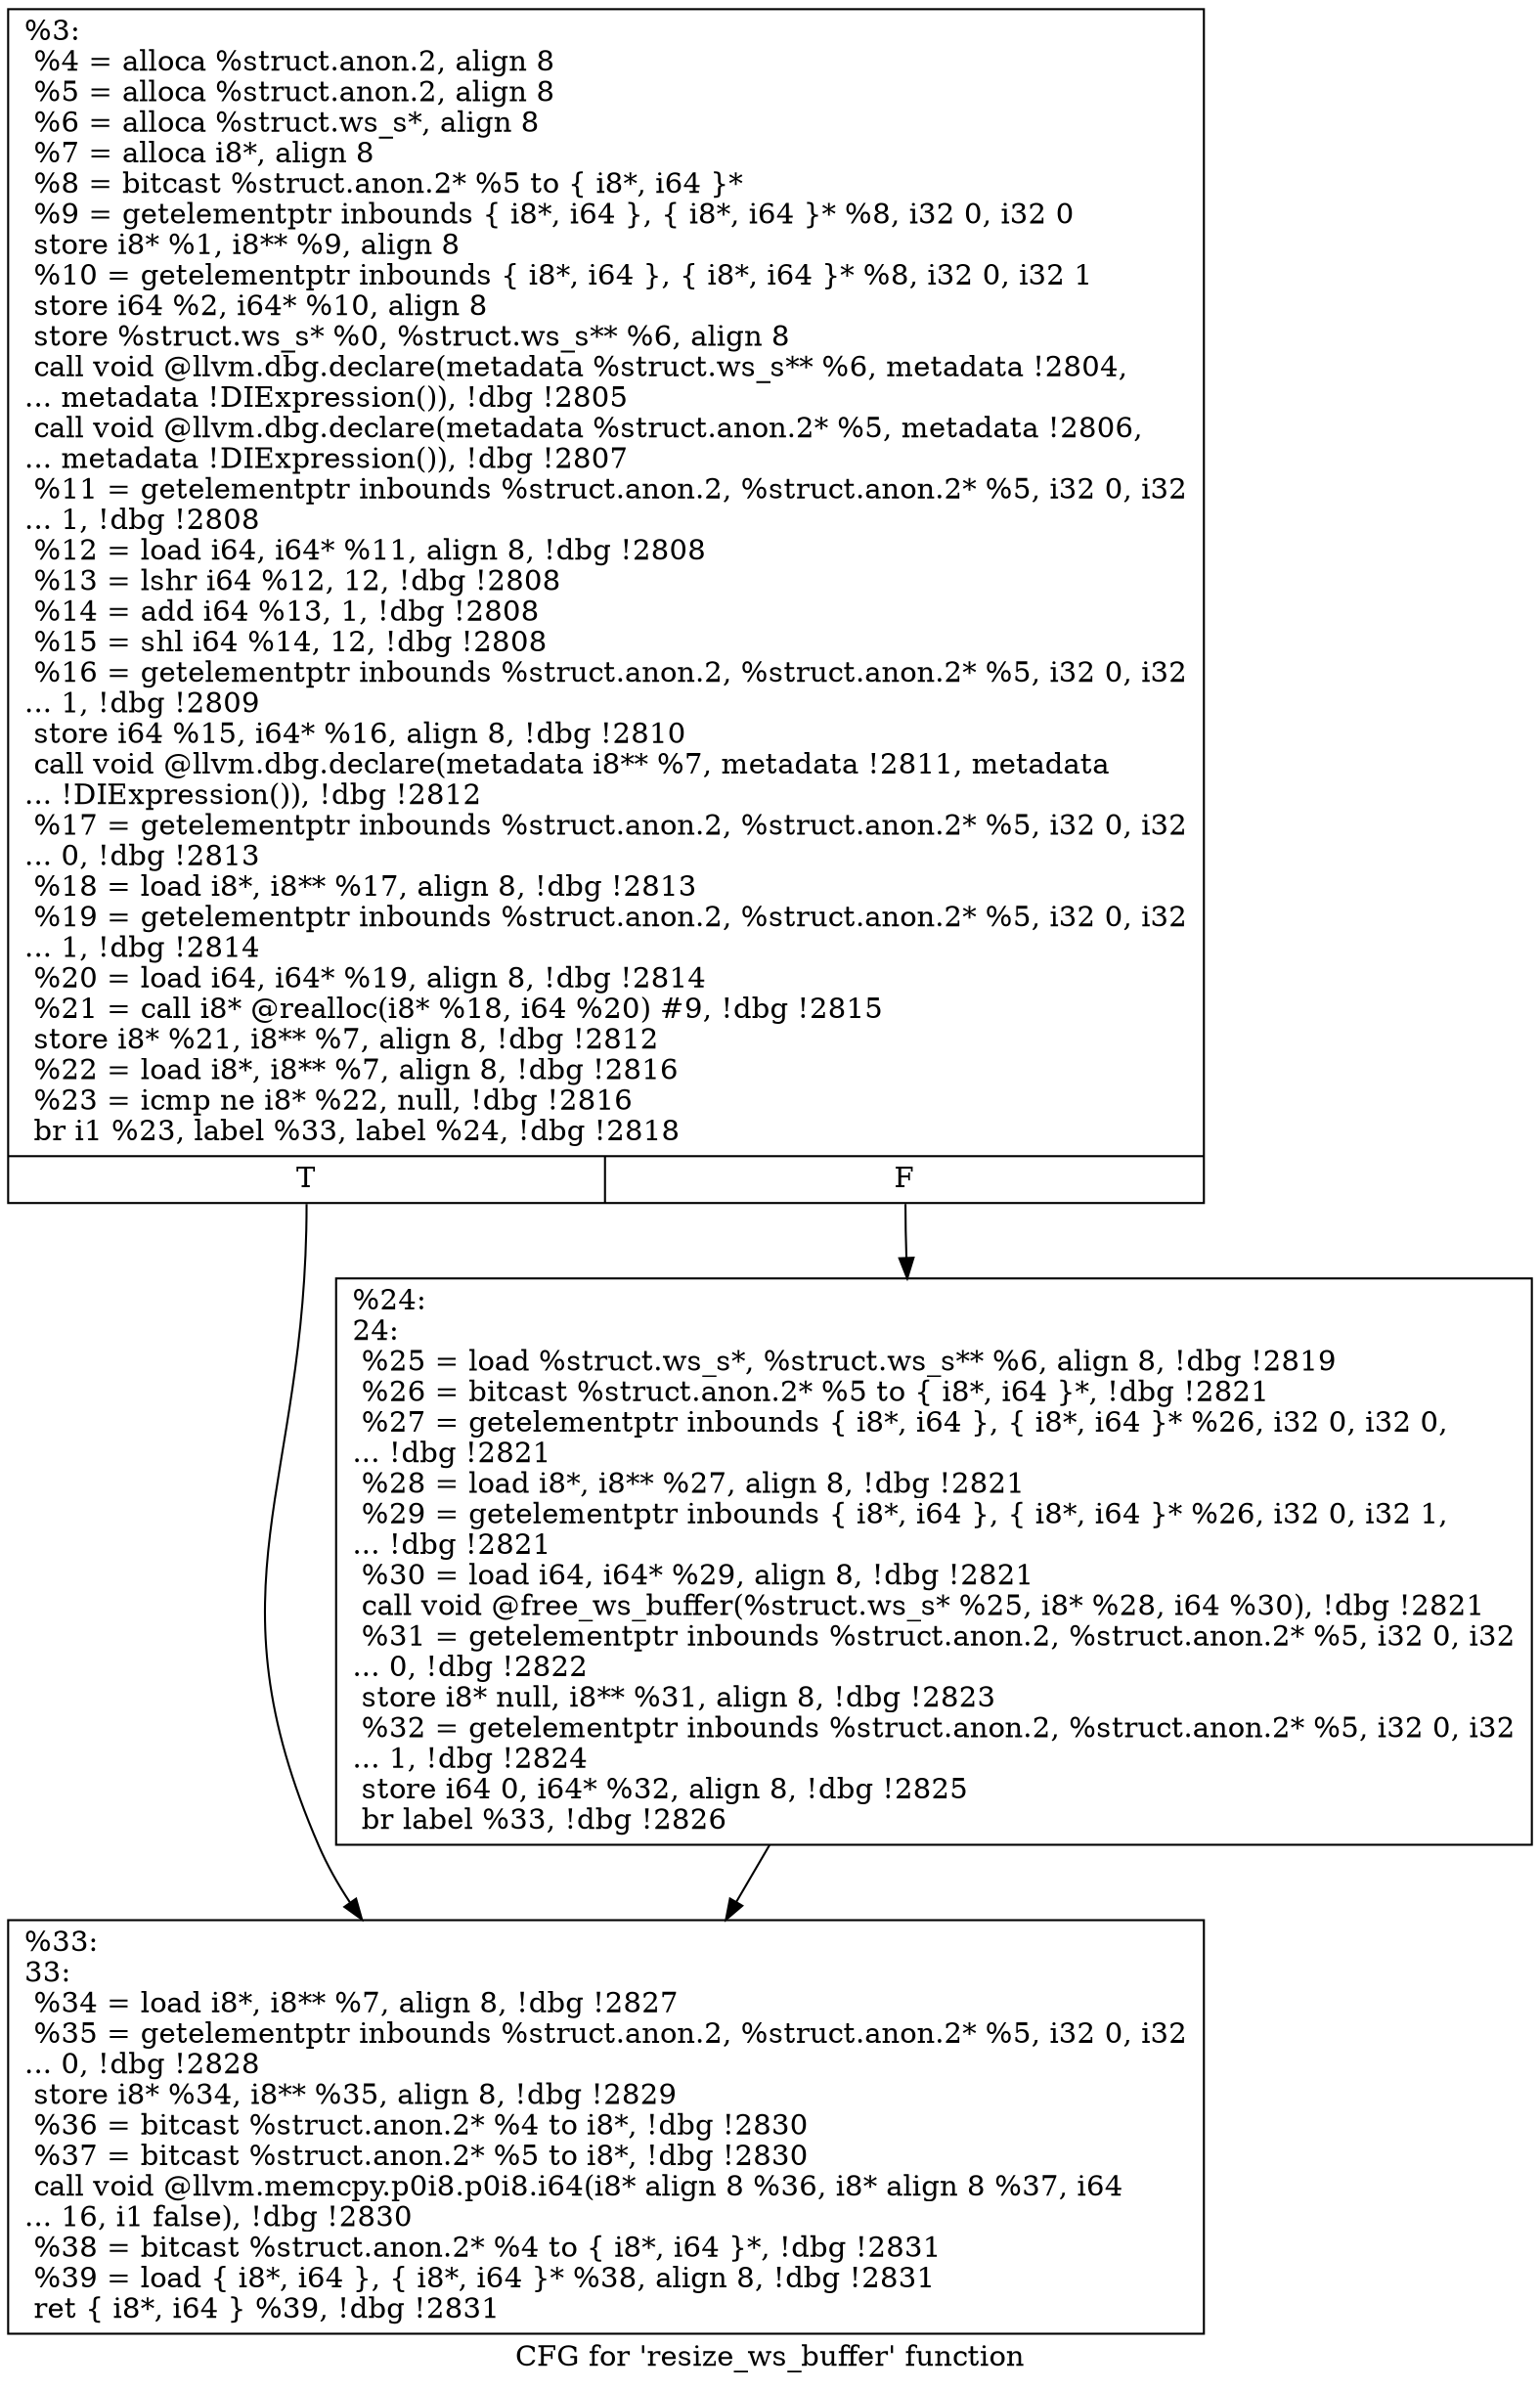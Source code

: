 digraph "CFG for 'resize_ws_buffer' function" {
	label="CFG for 'resize_ws_buffer' function";

	Node0x556852572e10 [shape=record,label="{%3:\l  %4 = alloca %struct.anon.2, align 8\l  %5 = alloca %struct.anon.2, align 8\l  %6 = alloca %struct.ws_s*, align 8\l  %7 = alloca i8*, align 8\l  %8 = bitcast %struct.anon.2* %5 to \{ i8*, i64 \}*\l  %9 = getelementptr inbounds \{ i8*, i64 \}, \{ i8*, i64 \}* %8, i32 0, i32 0\l  store i8* %1, i8** %9, align 8\l  %10 = getelementptr inbounds \{ i8*, i64 \}, \{ i8*, i64 \}* %8, i32 0, i32 1\l  store i64 %2, i64* %10, align 8\l  store %struct.ws_s* %0, %struct.ws_s** %6, align 8\l  call void @llvm.dbg.declare(metadata %struct.ws_s** %6, metadata !2804,\l... metadata !DIExpression()), !dbg !2805\l  call void @llvm.dbg.declare(metadata %struct.anon.2* %5, metadata !2806,\l... metadata !DIExpression()), !dbg !2807\l  %11 = getelementptr inbounds %struct.anon.2, %struct.anon.2* %5, i32 0, i32\l... 1, !dbg !2808\l  %12 = load i64, i64* %11, align 8, !dbg !2808\l  %13 = lshr i64 %12, 12, !dbg !2808\l  %14 = add i64 %13, 1, !dbg !2808\l  %15 = shl i64 %14, 12, !dbg !2808\l  %16 = getelementptr inbounds %struct.anon.2, %struct.anon.2* %5, i32 0, i32\l... 1, !dbg !2809\l  store i64 %15, i64* %16, align 8, !dbg !2810\l  call void @llvm.dbg.declare(metadata i8** %7, metadata !2811, metadata\l... !DIExpression()), !dbg !2812\l  %17 = getelementptr inbounds %struct.anon.2, %struct.anon.2* %5, i32 0, i32\l... 0, !dbg !2813\l  %18 = load i8*, i8** %17, align 8, !dbg !2813\l  %19 = getelementptr inbounds %struct.anon.2, %struct.anon.2* %5, i32 0, i32\l... 1, !dbg !2814\l  %20 = load i64, i64* %19, align 8, !dbg !2814\l  %21 = call i8* @realloc(i8* %18, i64 %20) #9, !dbg !2815\l  store i8* %21, i8** %7, align 8, !dbg !2812\l  %22 = load i8*, i8** %7, align 8, !dbg !2816\l  %23 = icmp ne i8* %22, null, !dbg !2816\l  br i1 %23, label %33, label %24, !dbg !2818\l|{<s0>T|<s1>F}}"];
	Node0x556852572e10:s0 -> Node0x556852573c80;
	Node0x556852572e10:s1 -> Node0x556852573c30;
	Node0x556852573c30 [shape=record,label="{%24:\l24:                                               \l  %25 = load %struct.ws_s*, %struct.ws_s** %6, align 8, !dbg !2819\l  %26 = bitcast %struct.anon.2* %5 to \{ i8*, i64 \}*, !dbg !2821\l  %27 = getelementptr inbounds \{ i8*, i64 \}, \{ i8*, i64 \}* %26, i32 0, i32 0,\l... !dbg !2821\l  %28 = load i8*, i8** %27, align 8, !dbg !2821\l  %29 = getelementptr inbounds \{ i8*, i64 \}, \{ i8*, i64 \}* %26, i32 0, i32 1,\l... !dbg !2821\l  %30 = load i64, i64* %29, align 8, !dbg !2821\l  call void @free_ws_buffer(%struct.ws_s* %25, i8* %28, i64 %30), !dbg !2821\l  %31 = getelementptr inbounds %struct.anon.2, %struct.anon.2* %5, i32 0, i32\l... 0, !dbg !2822\l  store i8* null, i8** %31, align 8, !dbg !2823\l  %32 = getelementptr inbounds %struct.anon.2, %struct.anon.2* %5, i32 0, i32\l... 1, !dbg !2824\l  store i64 0, i64* %32, align 8, !dbg !2825\l  br label %33, !dbg !2826\l}"];
	Node0x556852573c30 -> Node0x556852573c80;
	Node0x556852573c80 [shape=record,label="{%33:\l33:                                               \l  %34 = load i8*, i8** %7, align 8, !dbg !2827\l  %35 = getelementptr inbounds %struct.anon.2, %struct.anon.2* %5, i32 0, i32\l... 0, !dbg !2828\l  store i8* %34, i8** %35, align 8, !dbg !2829\l  %36 = bitcast %struct.anon.2* %4 to i8*, !dbg !2830\l  %37 = bitcast %struct.anon.2* %5 to i8*, !dbg !2830\l  call void @llvm.memcpy.p0i8.p0i8.i64(i8* align 8 %36, i8* align 8 %37, i64\l... 16, i1 false), !dbg !2830\l  %38 = bitcast %struct.anon.2* %4 to \{ i8*, i64 \}*, !dbg !2831\l  %39 = load \{ i8*, i64 \}, \{ i8*, i64 \}* %38, align 8, !dbg !2831\l  ret \{ i8*, i64 \} %39, !dbg !2831\l}"];
}
